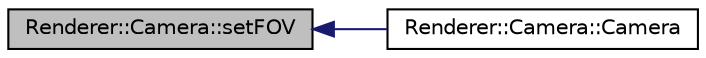 digraph "Renderer::Camera::setFOV"
{
  edge [fontname="Helvetica",fontsize="10",labelfontname="Helvetica",labelfontsize="10"];
  node [fontname="Helvetica",fontsize="10",shape=record];
  rankdir="LR";
  Node1 [label="Renderer::Camera::setFOV",height=0.2,width=0.4,color="black", fillcolor="grey75", style="filled", fontcolor="black"];
  Node1 -> Node2 [dir="back",color="midnightblue",fontsize="10",style="solid",fontname="Helvetica"];
  Node2 [label="Renderer::Camera::Camera",height=0.2,width=0.4,color="black", fillcolor="white", style="filled",URL="$class_renderer_1_1_camera.html#ab25a860d30c9fb7988ad68c4d89de8b9"];
}
